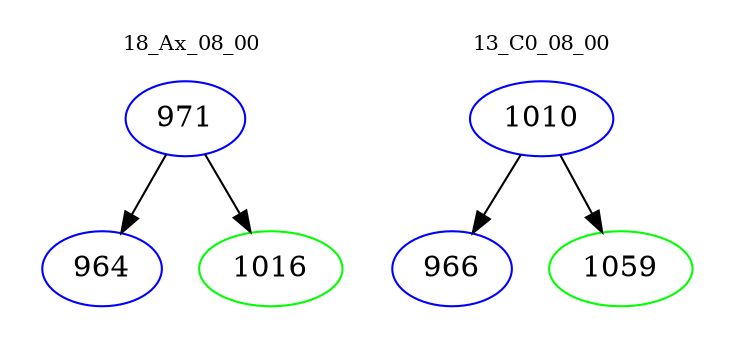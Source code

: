digraph{
subgraph cluster_0 {
color = white
label = "18_Ax_08_00";
fontsize=10;
T0_971 [label="971", color="blue"]
T0_971 -> T0_964 [color="black"]
T0_964 [label="964", color="blue"]
T0_971 -> T0_1016 [color="black"]
T0_1016 [label="1016", color="green"]
}
subgraph cluster_1 {
color = white
label = "13_C0_08_00";
fontsize=10;
T1_1010 [label="1010", color="blue"]
T1_1010 -> T1_966 [color="black"]
T1_966 [label="966", color="blue"]
T1_1010 -> T1_1059 [color="black"]
T1_1059 [label="1059", color="green"]
}
}
